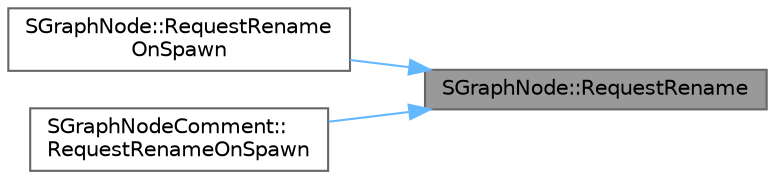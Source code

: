 digraph "SGraphNode::RequestRename"
{
 // INTERACTIVE_SVG=YES
 // LATEX_PDF_SIZE
  bgcolor="transparent";
  edge [fontname=Helvetica,fontsize=10,labelfontname=Helvetica,labelfontsize=10];
  node [fontname=Helvetica,fontsize=10,shape=box,height=0.2,width=0.4];
  rankdir="RL";
  Node1 [id="Node000001",label="SGraphNode::RequestRename",height=0.2,width=0.4,color="gray40", fillcolor="grey60", style="filled", fontcolor="black",tooltip="flags node as rename pending if supported"];
  Node1 -> Node2 [id="edge1_Node000001_Node000002",dir="back",color="steelblue1",style="solid",tooltip=" "];
  Node2 [id="Node000002",label="SGraphNode::RequestRename\lOnSpawn",height=0.2,width=0.4,color="grey40", fillcolor="white", style="filled",URL="$d8/dcb/classSGraphNode.html#ac6716cdca9688d861c1eb6e01b6eafd3",tooltip="Requests a rename when the node was initially spawned."];
  Node1 -> Node3 [id="edge2_Node000001_Node000003",dir="back",color="steelblue1",style="solid",tooltip=" "];
  Node3 [id="Node000003",label="SGraphNodeComment::\lRequestRenameOnSpawn",height=0.2,width=0.4,color="grey40", fillcolor="white", style="filled",URL="$df/d42/classSGraphNodeComment.html#a6162edfb706a7d2908f443d35905971e",tooltip="Requests a rename when the node was initially spawned."];
}
